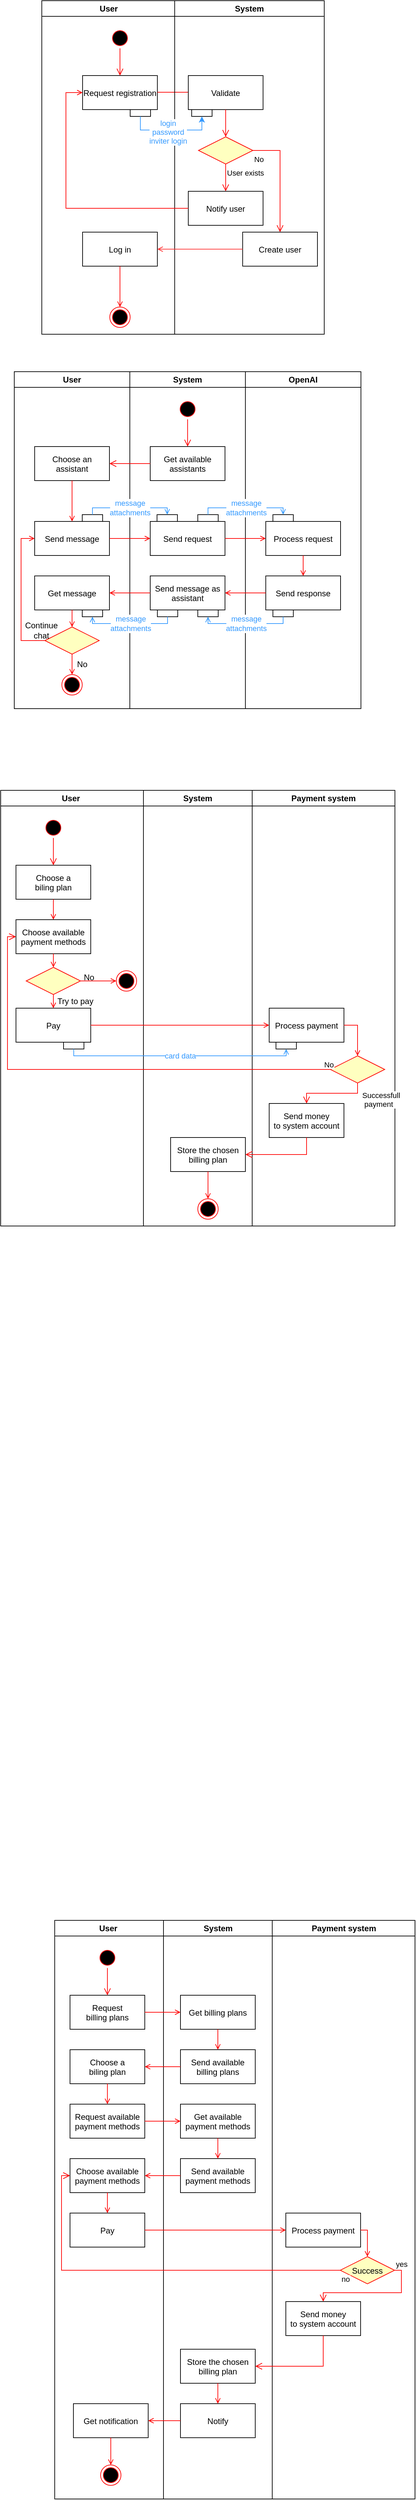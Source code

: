 <mxfile version="22.1.2" type="device">
  <diagram name="Page-1" id="e7e014a7-5840-1c2e-5031-d8a46d1fe8dd">
    <mxGraphModel dx="1418" dy="12" grid="1" gridSize="10" guides="1" tooltips="1" connect="1" arrows="1" fold="1" page="1" pageScale="1" pageWidth="1169" pageHeight="826" background="none" math="0" shadow="0">
      <root>
        <mxCell id="0" />
        <mxCell id="1" parent="0" />
        <mxCell id="gfUBth482DZoh4JY9FzU-120" value="User" style="swimlane;whiteSpace=wrap" parent="1" vertex="1">
          <mxGeometry x="220.5" y="860" width="195.5" height="490" as="geometry">
            <mxRectangle x="164.5" y="128" width="90" height="30" as="alternateBounds" />
          </mxGeometry>
        </mxCell>
        <mxCell id="gfUBth482DZoh4JY9FzU-121" value="" style="ellipse;shape=startState;fillColor=#000000;strokeColor=#ff0000;" parent="gfUBth482DZoh4JY9FzU-120" vertex="1">
          <mxGeometry x="100" y="40" width="30" height="30" as="geometry" />
        </mxCell>
        <mxCell id="gfUBth482DZoh4JY9FzU-122" value="" style="edgeStyle=elbowEdgeStyle;elbow=horizontal;verticalAlign=bottom;endArrow=open;endSize=8;strokeColor=#FF0000;endFill=1;rounded=0;exitX=0.5;exitY=1;exitDx=0;exitDy=0;" parent="gfUBth482DZoh4JY9FzU-120" source="gfUBth482DZoh4JY9FzU-121" target="gfUBth482DZoh4JY9FzU-123" edge="1">
          <mxGeometry x="100" y="40" as="geometry">
            <mxPoint x="115" y="110" as="targetPoint" />
          </mxGeometry>
        </mxCell>
        <mxCell id="gfUBth482DZoh4JY9FzU-123" value="Request registration" style="" parent="gfUBth482DZoh4JY9FzU-120" vertex="1">
          <mxGeometry x="60" y="110" width="110" height="50" as="geometry" />
        </mxCell>
        <mxCell id="gfUBth482DZoh4JY9FzU-124" value="Log in" style="" parent="gfUBth482DZoh4JY9FzU-120" vertex="1">
          <mxGeometry x="60" y="340" width="110" height="50" as="geometry" />
        </mxCell>
        <mxCell id="gfUBth482DZoh4JY9FzU-125" value="" style="endArrow=open;strokeColor=#FF0000;endFill=1;rounded=0;entryX=0;entryY=0.5;entryDx=0;entryDy=0;" parent="gfUBth482DZoh4JY9FzU-120" target="gfUBth482DZoh4JY9FzU-129" edge="1">
          <mxGeometry relative="1" as="geometry">
            <mxPoint x="170" y="134.5" as="sourcePoint" />
            <mxPoint x="300" y="134.5" as="targetPoint" />
            <Array as="points">
              <mxPoint x="235.5" y="134.5" />
            </Array>
          </mxGeometry>
        </mxCell>
        <mxCell id="gfUBth482DZoh4JY9FzU-126" value="" style="ellipse;shape=endState;fillColor=#000000;strokeColor=#ff0000" parent="gfUBth482DZoh4JY9FzU-120" vertex="1">
          <mxGeometry x="100" y="450" width="30" height="30" as="geometry" />
        </mxCell>
        <mxCell id="gfUBth482DZoh4JY9FzU-127" value="" style="endArrow=open;strokeColor=#FF0000;endFill=1;rounded=0;exitX=0.5;exitY=1;exitDx=0;exitDy=0;" parent="gfUBth482DZoh4JY9FzU-120" source="gfUBth482DZoh4JY9FzU-124" target="gfUBth482DZoh4JY9FzU-126" edge="1">
          <mxGeometry relative="1" as="geometry">
            <mxPoint x="115.5" y="420" as="sourcePoint" />
          </mxGeometry>
        </mxCell>
        <mxCell id="gfUBth482DZoh4JY9FzU-138" value="" style="rounded=0;whiteSpace=wrap;html=1;" parent="gfUBth482DZoh4JY9FzU-120" vertex="1">
          <mxGeometry x="130" y="160" width="30" height="10" as="geometry" />
        </mxCell>
        <mxCell id="gfUBth482DZoh4JY9FzU-128" value="System" style="swimlane;whiteSpace=wrap" parent="1" vertex="1">
          <mxGeometry x="416" y="860" width="220" height="490" as="geometry" />
        </mxCell>
        <mxCell id="gfUBth482DZoh4JY9FzU-129" value="Validate" style="" parent="gfUBth482DZoh4JY9FzU-128" vertex="1">
          <mxGeometry x="20" y="110" width="110" height="50" as="geometry" />
        </mxCell>
        <mxCell id="gfUBth482DZoh4JY9FzU-130" value="" style="rhombus;fillColor=#ffffc0;strokeColor=#ff0000;" parent="gfUBth482DZoh4JY9FzU-128" vertex="1">
          <mxGeometry x="35" y="200" width="80" height="40" as="geometry" />
        </mxCell>
        <mxCell id="gfUBth482DZoh4JY9FzU-131" value="No" style="edgeStyle=orthogonalEdgeStyle;elbow=horizontal;align=left;verticalAlign=top;endArrow=open;endSize=8;strokeColor=#FF0000;endFill=1;rounded=0;exitX=1;exitY=0.5;exitDx=0;exitDy=0;entryX=0.5;entryY=0;entryDx=0;entryDy=0;" parent="gfUBth482DZoh4JY9FzU-128" source="gfUBth482DZoh4JY9FzU-130" target="gfUBth482DZoh4JY9FzU-133" edge="1">
          <mxGeometry x="-1" relative="1" as="geometry">
            <mxPoint x="190" y="305" as="targetPoint" />
            <Array as="points">
              <mxPoint x="155" y="220" />
            </Array>
          </mxGeometry>
        </mxCell>
        <mxCell id="gfUBth482DZoh4JY9FzU-132" value="" style="edgeStyle=elbowEdgeStyle;elbow=horizontal;verticalAlign=bottom;endArrow=open;endSize=8;strokeColor=#FF0000;endFill=1;rounded=0;exitX=0.5;exitY=1;exitDx=0;exitDy=0;entryX=0.5;entryY=0;entryDx=0;entryDy=0;" parent="gfUBth482DZoh4JY9FzU-128" source="gfUBth482DZoh4JY9FzU-129" target="gfUBth482DZoh4JY9FzU-130" edge="1">
          <mxGeometry x="130" y="90" as="geometry">
            <mxPoint x="195.5" y="220" as="targetPoint" />
            <mxPoint x="147.5" y="135" as="sourcePoint" />
            <Array as="points" />
          </mxGeometry>
        </mxCell>
        <mxCell id="gfUBth482DZoh4JY9FzU-133" value="Create user" style="" parent="gfUBth482DZoh4JY9FzU-128" vertex="1">
          <mxGeometry x="100" y="340" width="110" height="50" as="geometry" />
        </mxCell>
        <mxCell id="gfUBth482DZoh4JY9FzU-134" value="User exists" style="edgeStyle=elbowEdgeStyle;elbow=horizontal;align=left;verticalAlign=top;endArrow=open;endSize=8;strokeColor=#FF0000;endFill=1;rounded=0;entryX=0.5;entryY=0;entryDx=0;entryDy=0;exitX=0.5;exitY=1;exitDx=0;exitDy=0;" parent="gfUBth482DZoh4JY9FzU-128" source="gfUBth482DZoh4JY9FzU-130" target="gfUBth482DZoh4JY9FzU-135" edge="1">
          <mxGeometry x="-1" relative="1" as="geometry">
            <mxPoint x="65.5" y="180" as="targetPoint" />
            <mxPoint x="85" y="280" as="sourcePoint" />
            <Array as="points">
              <mxPoint x="75" y="250" />
            </Array>
          </mxGeometry>
        </mxCell>
        <mxCell id="gfUBth482DZoh4JY9FzU-135" value="Notify user" style="" parent="gfUBth482DZoh4JY9FzU-128" vertex="1">
          <mxGeometry x="20" y="280" width="110" height="50" as="geometry" />
        </mxCell>
        <mxCell id="gfUBth482DZoh4JY9FzU-139" value="" style="rounded=0;whiteSpace=wrap;html=1;" parent="gfUBth482DZoh4JY9FzU-128" vertex="1">
          <mxGeometry x="25" y="160" width="30" height="10" as="geometry" />
        </mxCell>
        <mxCell id="gfUBth482DZoh4JY9FzU-137" style="edgeStyle=orthogonalEdgeStyle;rounded=0;orthogonalLoop=1;jettySize=auto;html=1;exitX=0;exitY=0.5;exitDx=0;exitDy=0;entryX=1;entryY=0.5;entryDx=0;entryDy=0;strokeColor=#FF3333;endArrow=open;endFill=0;" parent="1" source="gfUBth482DZoh4JY9FzU-133" target="gfUBth482DZoh4JY9FzU-124" edge="1">
          <mxGeometry relative="1" as="geometry" />
        </mxCell>
        <mxCell id="gfUBth482DZoh4JY9FzU-136" value="" style="edgeStyle=elbowEdgeStyle;elbow=horizontal;strokeColor=#FF0000;endArrow=open;endFill=1;rounded=0;exitX=0;exitY=0.5;exitDx=0;exitDy=0;entryX=0;entryY=0.5;entryDx=0;entryDy=0;" parent="1" source="gfUBth482DZoh4JY9FzU-135" target="gfUBth482DZoh4JY9FzU-123" edge="1">
          <mxGeometry width="100" height="100" relative="1" as="geometry">
            <mxPoint x="546.5" y="1180" as="sourcePoint" />
            <mxPoint x="416" y="1010" as="targetPoint" />
            <Array as="points">
              <mxPoint x="256" y="1070" />
            </Array>
          </mxGeometry>
        </mxCell>
        <mxCell id="gfUBth482DZoh4JY9FzU-141" value="" style="endArrow=classic;html=1;rounded=0;entryX=0.5;entryY=1;entryDx=0;entryDy=0;edgeStyle=orthogonalEdgeStyle;exitX=0.5;exitY=1;exitDx=0;exitDy=0;strokeColor=#3399FF;" parent="1" source="gfUBth482DZoh4JY9FzU-138" target="gfUBth482DZoh4JY9FzU-139" edge="1">
          <mxGeometry relative="1" as="geometry">
            <mxPoint x="390.5" y="1070" as="sourcePoint" />
            <mxPoint x="490.5" y="1070" as="targetPoint" />
            <Array as="points">
              <mxPoint x="366" y="1050" />
              <mxPoint x="456" y="1050" />
            </Array>
          </mxGeometry>
        </mxCell>
        <mxCell id="gfUBth482DZoh4JY9FzU-142" value="login&lt;br&gt;password&lt;br&gt;inviter login" style="edgeLabel;resizable=0;html=1;align=center;verticalAlign=middle;fontColor=#3399FF;" parent="gfUBth482DZoh4JY9FzU-141" connectable="0" vertex="1">
          <mxGeometry relative="1" as="geometry">
            <mxPoint x="-5" y="3" as="offset" />
          </mxGeometry>
        </mxCell>
        <mxCell id="gfUBth482DZoh4JY9FzU-149" value="User" style="swimlane;whiteSpace=wrap" parent="1" vertex="1">
          <mxGeometry x="180" y="1405" width="170" height="495" as="geometry">
            <mxRectangle x="164.5" y="128" width="90" height="30" as="alternateBounds" />
          </mxGeometry>
        </mxCell>
        <mxCell id="gfUBth482DZoh4JY9FzU-150" value="Choose an&#xa;assistant" style="" parent="gfUBth482DZoh4JY9FzU-149" vertex="1">
          <mxGeometry x="30" y="110" width="110" height="50" as="geometry" />
        </mxCell>
        <mxCell id="gfUBth482DZoh4JY9FzU-151" value="Send message" style="" parent="gfUBth482DZoh4JY9FzU-149" vertex="1">
          <mxGeometry x="30" y="220" width="110" height="50" as="geometry" />
        </mxCell>
        <mxCell id="gfUBth482DZoh4JY9FzU-152" value="" style="endArrow=open;strokeColor=#FF0000;endFill=1;rounded=0" parent="gfUBth482DZoh4JY9FzU-149" source="gfUBth482DZoh4JY9FzU-150" target="gfUBth482DZoh4JY9FzU-151" edge="1">
          <mxGeometry relative="1" as="geometry" />
        </mxCell>
        <mxCell id="gfUBth482DZoh4JY9FzU-153" value="Get message" style="" parent="gfUBth482DZoh4JY9FzU-149" vertex="1">
          <mxGeometry x="30" y="300" width="110" height="50" as="geometry" />
        </mxCell>
        <mxCell id="gfUBth482DZoh4JY9FzU-154" value="" style="endArrow=open;strokeColor=#FF0000;endFill=1;rounded=0;exitX=0;exitY=0.5;exitDx=0;exitDy=0;entryX=0;entryY=0.5;entryDx=0;entryDy=0;edgeStyle=orthogonalEdgeStyle;" parent="gfUBth482DZoh4JY9FzU-149" source="4h8BEqm_R4JHtVqycVa3-3" target="gfUBth482DZoh4JY9FzU-151" edge="1">
          <mxGeometry relative="1" as="geometry">
            <mxPoint x="215" y="380" as="sourcePoint" />
            <mxPoint x="5" y="380" as="targetPoint" />
            <Array as="points">
              <mxPoint x="10" y="395" />
              <mxPoint x="10" y="245" />
            </Array>
          </mxGeometry>
        </mxCell>
        <mxCell id="gfUBth482DZoh4JY9FzU-155" value="" style="ellipse;shape=endState;fillColor=#000000;strokeColor=#ff0000" parent="gfUBth482DZoh4JY9FzU-149" vertex="1">
          <mxGeometry x="70" y="445" width="30" height="30" as="geometry" />
        </mxCell>
        <mxCell id="gfUBth482DZoh4JY9FzU-156" value="" style="endArrow=open;strokeColor=#FF0000;endFill=1;rounded=0;exitX=0.5;exitY=1;exitDx=0;exitDy=0;entryX=0.5;entryY=0;entryDx=0;entryDy=0;" parent="gfUBth482DZoh4JY9FzU-149" source="gfUBth482DZoh4JY9FzU-153" target="4h8BEqm_R4JHtVqycVa3-3" edge="1">
          <mxGeometry relative="1" as="geometry">
            <mxPoint x="610" y="345" as="sourcePoint" />
            <mxPoint x="85" y="410" as="targetPoint" />
          </mxGeometry>
        </mxCell>
        <mxCell id="gfUBth482DZoh4JY9FzU-172" value="" style="rounded=0;whiteSpace=wrap;html=1;" parent="gfUBth482DZoh4JY9FzU-149" vertex="1">
          <mxGeometry x="100" y="210" width="30" height="10" as="geometry" />
        </mxCell>
        <mxCell id="gfUBth482DZoh4JY9FzU-179" value="" style="rounded=0;whiteSpace=wrap;html=1;" parent="gfUBth482DZoh4JY9FzU-149" vertex="1">
          <mxGeometry x="100" y="350" width="30" height="10" as="geometry" />
        </mxCell>
        <mxCell id="4h8BEqm_R4JHtVqycVa3-3" value="" style="rhombus;fillColor=#ffffc0;strokeColor=#ff0000;" vertex="1" parent="gfUBth482DZoh4JY9FzU-149">
          <mxGeometry x="45" y="375" width="80" height="40" as="geometry" />
        </mxCell>
        <mxCell id="4h8BEqm_R4JHtVqycVa3-4" value="Continue chat" style="text;html=1;strokeColor=none;fillColor=none;align=center;verticalAlign=middle;whiteSpace=wrap;rounded=0;" vertex="1" parent="gfUBth482DZoh4JY9FzU-149">
          <mxGeometry x="10" y="365" width="60" height="30" as="geometry" />
        </mxCell>
        <mxCell id="4h8BEqm_R4JHtVqycVa3-5" value="No" style="text;html=1;strokeColor=none;fillColor=none;align=center;verticalAlign=middle;whiteSpace=wrap;rounded=0;" vertex="1" parent="gfUBth482DZoh4JY9FzU-149">
          <mxGeometry x="70" y="415" width="60" height="30" as="geometry" />
        </mxCell>
        <mxCell id="4h8BEqm_R4JHtVqycVa3-6" value="" style="endArrow=open;strokeColor=#FF0000;endFill=1;rounded=0;exitX=0.5;exitY=1;exitDx=0;exitDy=0;entryX=0.5;entryY=0;entryDx=0;entryDy=0;" edge="1" parent="gfUBth482DZoh4JY9FzU-149" source="4h8BEqm_R4JHtVqycVa3-3" target="gfUBth482DZoh4JY9FzU-155">
          <mxGeometry relative="1" as="geometry">
            <mxPoint x="95" y="360" as="sourcePoint" />
            <mxPoint x="95" y="385" as="targetPoint" />
          </mxGeometry>
        </mxCell>
        <mxCell id="gfUBth482DZoh4JY9FzU-157" value="System" style="swimlane;whiteSpace=wrap" parent="1" vertex="1">
          <mxGeometry x="350" y="1405" width="170" height="495" as="geometry" />
        </mxCell>
        <mxCell id="gfUBth482DZoh4JY9FzU-158" value="" style="ellipse;shape=startState;fillColor=#000000;strokeColor=#ff0000;" parent="gfUBth482DZoh4JY9FzU-157" vertex="1">
          <mxGeometry x="70" y="40" width="30" height="30" as="geometry" />
        </mxCell>
        <mxCell id="gfUBth482DZoh4JY9FzU-159" value="" style="edgeStyle=elbowEdgeStyle;elbow=horizontal;verticalAlign=bottom;endArrow=open;endSize=8;strokeColor=#FF0000;endFill=1;rounded=0" parent="gfUBth482DZoh4JY9FzU-157" source="gfUBth482DZoh4JY9FzU-158" target="gfUBth482DZoh4JY9FzU-160" edge="1">
          <mxGeometry x="40" y="20" as="geometry">
            <mxPoint x="65" y="90" as="targetPoint" />
          </mxGeometry>
        </mxCell>
        <mxCell id="gfUBth482DZoh4JY9FzU-160" value="Get available&#xa;assistants" style="" parent="gfUBth482DZoh4JY9FzU-157" vertex="1">
          <mxGeometry x="30" y="110" width="110" height="50" as="geometry" />
        </mxCell>
        <mxCell id="gfUBth482DZoh4JY9FzU-161" value="Send request" style="" parent="gfUBth482DZoh4JY9FzU-157" vertex="1">
          <mxGeometry x="30" y="220" width="110" height="50" as="geometry" />
        </mxCell>
        <mxCell id="gfUBth482DZoh4JY9FzU-162" value="Send message as&#xa;assistant" style="" parent="gfUBth482DZoh4JY9FzU-157" vertex="1">
          <mxGeometry x="30" y="300" width="110" height="50" as="geometry" />
        </mxCell>
        <mxCell id="gfUBth482DZoh4JY9FzU-173" value="" style="rounded=0;whiteSpace=wrap;html=1;" parent="gfUBth482DZoh4JY9FzU-157" vertex="1">
          <mxGeometry x="40" y="210" width="30" height="10" as="geometry" />
        </mxCell>
        <mxCell id="gfUBth482DZoh4JY9FzU-174" value="" style="rounded=0;whiteSpace=wrap;html=1;" parent="gfUBth482DZoh4JY9FzU-157" vertex="1">
          <mxGeometry x="100" y="210" width="30" height="10" as="geometry" />
        </mxCell>
        <mxCell id="gfUBth482DZoh4JY9FzU-177" value="" style="rounded=0;whiteSpace=wrap;html=1;" parent="gfUBth482DZoh4JY9FzU-157" vertex="1">
          <mxGeometry x="100" y="350" width="30" height="10" as="geometry" />
        </mxCell>
        <mxCell id="gfUBth482DZoh4JY9FzU-178" value="" style="rounded=0;whiteSpace=wrap;html=1;" parent="gfUBth482DZoh4JY9FzU-157" vertex="1">
          <mxGeometry x="40.5" y="350" width="30" height="10" as="geometry" />
        </mxCell>
        <mxCell id="gfUBth482DZoh4JY9FzU-163" value="OpenAI" style="swimlane;whiteSpace=wrap" parent="1" vertex="1">
          <mxGeometry x="520" y="1405" width="170" height="495" as="geometry" />
        </mxCell>
        <mxCell id="gfUBth482DZoh4JY9FzU-164" value="Process request" style="" parent="gfUBth482DZoh4JY9FzU-163" vertex="1">
          <mxGeometry x="30" y="220" width="110" height="50" as="geometry" />
        </mxCell>
        <mxCell id="gfUBth482DZoh4JY9FzU-165" value="Send response" style="" parent="gfUBth482DZoh4JY9FzU-163" vertex="1">
          <mxGeometry x="30" y="300" width="110" height="50" as="geometry" />
        </mxCell>
        <mxCell id="gfUBth482DZoh4JY9FzU-166" value="" style="endArrow=open;strokeColor=#FF0000;endFill=1;rounded=0;exitX=0.5;exitY=1;exitDx=0;exitDy=0;" parent="gfUBth482DZoh4JY9FzU-163" source="gfUBth482DZoh4JY9FzU-164" edge="1">
          <mxGeometry relative="1" as="geometry">
            <mxPoint x="84.5" y="280" as="sourcePoint" />
            <mxPoint x="85" y="300" as="targetPoint" />
          </mxGeometry>
        </mxCell>
        <mxCell id="gfUBth482DZoh4JY9FzU-175" value="" style="rounded=0;whiteSpace=wrap;html=1;" parent="gfUBth482DZoh4JY9FzU-163" vertex="1">
          <mxGeometry x="40.5" y="210" width="30" height="10" as="geometry" />
        </mxCell>
        <mxCell id="gfUBth482DZoh4JY9FzU-176" value="" style="rounded=0;whiteSpace=wrap;html=1;" parent="gfUBth482DZoh4JY9FzU-163" vertex="1">
          <mxGeometry x="40.5" y="350" width="30" height="10" as="geometry" />
        </mxCell>
        <mxCell id="gfUBth482DZoh4JY9FzU-167" value="" style="endArrow=none;strokeColor=#FF0000;endFill=0;rounded=0;startArrow=open;startFill=0;entryX=0;entryY=0.5;entryDx=0;entryDy=0;exitX=1;exitY=0.5;exitDx=0;exitDy=0;" parent="1" source="gfUBth482DZoh4JY9FzU-153" target="gfUBth482DZoh4JY9FzU-162" edge="1">
          <mxGeometry relative="1" as="geometry" />
        </mxCell>
        <mxCell id="gfUBth482DZoh4JY9FzU-168" value="" style="edgeStyle=elbowEdgeStyle;elbow=horizontal;verticalAlign=bottom;endArrow=open;endSize=8;strokeColor=#FF0000;endFill=1;rounded=0;exitX=0;exitY=0.5;exitDx=0;exitDy=0;entryX=1;entryY=0.5;entryDx=0;entryDy=0;" parent="1" source="gfUBth482DZoh4JY9FzU-160" target="gfUBth482DZoh4JY9FzU-150" edge="1">
          <mxGeometry x="240" y="2200" as="geometry">
            <mxPoint x="340" y="1545" as="targetPoint" />
            <mxPoint x="265" y="1475" as="sourcePoint" />
          </mxGeometry>
        </mxCell>
        <mxCell id="gfUBth482DZoh4JY9FzU-169" value="" style="endArrow=open;strokeColor=#FF0000;endFill=1;rounded=0;exitX=1;exitY=0.5;exitDx=0;exitDy=0;entryX=0;entryY=0.5;entryDx=0;entryDy=0;" parent="1" source="gfUBth482DZoh4JY9FzU-151" target="gfUBth482DZoh4JY9FzU-161" edge="1">
          <mxGeometry relative="1" as="geometry" />
        </mxCell>
        <mxCell id="gfUBth482DZoh4JY9FzU-170" value="" style="endArrow=open;strokeColor=#FF0000;endFill=1;rounded=0;entryX=0;entryY=0.5;entryDx=0;entryDy=0;exitX=1;exitY=0.5;exitDx=0;exitDy=0;" parent="1" source="gfUBth482DZoh4JY9FzU-161" target="gfUBth482DZoh4JY9FzU-164" edge="1">
          <mxGeometry relative="1" as="geometry">
            <mxPoint x="580" y="1650" as="targetPoint" />
          </mxGeometry>
        </mxCell>
        <mxCell id="gfUBth482DZoh4JY9FzU-171" value="" style="endArrow=open;strokeColor=#FF0000;endFill=1;rounded=0;exitX=0;exitY=0.5;exitDx=0;exitDy=0;entryX=1;entryY=0.5;entryDx=0;entryDy=0;" parent="1" source="gfUBth482DZoh4JY9FzU-165" target="gfUBth482DZoh4JY9FzU-162" edge="1">
          <mxGeometry relative="1" as="geometry" />
        </mxCell>
        <mxCell id="gfUBth482DZoh4JY9FzU-182" value="" style="endArrow=open;html=1;rounded=0;endFill=0;strokeColor=#3399FF;edgeStyle=orthogonalEdgeStyle;exitX=0.5;exitY=0;exitDx=0;exitDy=0;entryX=0.5;entryY=0;entryDx=0;entryDy=0;" parent="1" source="gfUBth482DZoh4JY9FzU-172" target="gfUBth482DZoh4JY9FzU-173" edge="1">
          <mxGeometry relative="1" as="geometry">
            <mxPoint x="300.5" y="1585" as="sourcePoint" />
            <mxPoint x="400.5" y="1585" as="targetPoint" />
          </mxGeometry>
        </mxCell>
        <mxCell id="gfUBth482DZoh4JY9FzU-183" value="message&lt;br&gt;attachments" style="edgeLabel;resizable=0;html=1;align=center;verticalAlign=middle;fontColor=#3399FF;" parent="gfUBth482DZoh4JY9FzU-182" connectable="0" vertex="1">
          <mxGeometry relative="1" as="geometry" />
        </mxCell>
        <mxCell id="gfUBth482DZoh4JY9FzU-184" value="" style="endArrow=open;html=1;rounded=0;endFill=0;strokeColor=#3399FF;edgeStyle=orthogonalEdgeStyle;exitX=0.5;exitY=0;exitDx=0;exitDy=0;entryX=0.5;entryY=0;entryDx=0;entryDy=0;" parent="1" source="gfUBth482DZoh4JY9FzU-174" target="gfUBth482DZoh4JY9FzU-175" edge="1">
          <mxGeometry relative="1" as="geometry">
            <mxPoint x="465" y="1595" as="sourcePoint" />
            <mxPoint x="575" y="1595" as="targetPoint" />
          </mxGeometry>
        </mxCell>
        <mxCell id="gfUBth482DZoh4JY9FzU-185" value="message&lt;br&gt;attachments" style="edgeLabel;resizable=0;html=1;align=center;verticalAlign=middle;fontColor=#3399FF;" parent="gfUBth482DZoh4JY9FzU-184" connectable="0" vertex="1">
          <mxGeometry relative="1" as="geometry" />
        </mxCell>
        <mxCell id="gfUBth482DZoh4JY9FzU-186" value="" style="endArrow=none;html=1;rounded=0;endFill=0;strokeColor=#3399FF;edgeStyle=orthogonalEdgeStyle;startArrow=open;startFill=0;entryX=0.5;entryY=1;entryDx=0;entryDy=0;exitX=0.5;exitY=1;exitDx=0;exitDy=0;" parent="1" source="gfUBth482DZoh4JY9FzU-177" target="gfUBth482DZoh4JY9FzU-176" edge="1">
          <mxGeometry relative="1" as="geometry">
            <mxPoint x="470.5" y="1795" as="sourcePoint" />
            <mxPoint x="570.5" y="1795" as="targetPoint" />
          </mxGeometry>
        </mxCell>
        <mxCell id="gfUBth482DZoh4JY9FzU-187" value="message&lt;br&gt;attachments" style="edgeLabel;resizable=0;html=1;align=center;verticalAlign=middle;fontColor=#3399FF;" parent="gfUBth482DZoh4JY9FzU-186" connectable="0" vertex="1">
          <mxGeometry relative="1" as="geometry" />
        </mxCell>
        <mxCell id="gfUBth482DZoh4JY9FzU-180" value="" style="endArrow=none;html=1;rounded=0;endFill=0;strokeColor=#3399FF;edgeStyle=orthogonalEdgeStyle;startArrow=open;startFill=0;entryX=0.5;entryY=1;entryDx=0;entryDy=0;exitX=0.5;exitY=1;exitDx=0;exitDy=0;" parent="1" source="gfUBth482DZoh4JY9FzU-179" target="gfUBth482DZoh4JY9FzU-178" edge="1">
          <mxGeometry relative="1" as="geometry">
            <mxPoint x="290" y="1795" as="sourcePoint" />
            <mxPoint x="390" y="1795" as="targetPoint" />
          </mxGeometry>
        </mxCell>
        <mxCell id="gfUBth482DZoh4JY9FzU-181" value="message&lt;br&gt;attachments" style="edgeLabel;resizable=0;html=1;align=center;verticalAlign=middle;fontColor=#3399FF;" parent="gfUBth482DZoh4JY9FzU-180" connectable="0" vertex="1">
          <mxGeometry relative="1" as="geometry" />
        </mxCell>
        <mxCell id="gfUBth482DZoh4JY9FzU-259" value="User " style="swimlane;whiteSpace=wrap" parent="1" vertex="1">
          <mxGeometry x="239.5" y="3680" width="160" height="850" as="geometry">
            <mxRectangle x="164.5" y="128" width="90" height="30" as="alternateBounds" />
          </mxGeometry>
        </mxCell>
        <mxCell id="gfUBth482DZoh4JY9FzU-260" value="Request&#xa;billing plans" style="" parent="gfUBth482DZoh4JY9FzU-259" vertex="1">
          <mxGeometry x="22.5" y="110" width="110" height="50" as="geometry" />
        </mxCell>
        <mxCell id="gfUBth482DZoh4JY9FzU-261" value="Choose a&#xa;biling plan" style="" parent="gfUBth482DZoh4JY9FzU-259" vertex="1">
          <mxGeometry x="22.5" y="190" width="110" height="50" as="geometry" />
        </mxCell>
        <mxCell id="gfUBth482DZoh4JY9FzU-262" value="Request available&#xa;payment methods" style="" parent="gfUBth482DZoh4JY9FzU-259" vertex="1">
          <mxGeometry x="22.5" y="270" width="110" height="50" as="geometry" />
        </mxCell>
        <mxCell id="gfUBth482DZoh4JY9FzU-263" value="" style="endArrow=open;strokeColor=#FF0000;endFill=1;rounded=0" parent="gfUBth482DZoh4JY9FzU-259" source="gfUBth482DZoh4JY9FzU-261" target="gfUBth482DZoh4JY9FzU-262" edge="1">
          <mxGeometry relative="1" as="geometry" />
        </mxCell>
        <mxCell id="gfUBth482DZoh4JY9FzU-264" value="" style="edgeStyle=elbowEdgeStyle;elbow=horizontal;verticalAlign=bottom;endArrow=open;endSize=8;strokeColor=#FF0000;endFill=1;rounded=0;entryX=0.5;entryY=0;entryDx=0;entryDy=0;exitX=0.5;exitY=1;exitDx=0;exitDy=0;" parent="gfUBth482DZoh4JY9FzU-259" source="gfUBth482DZoh4JY9FzU-265" target="gfUBth482DZoh4JY9FzU-260" edge="1">
          <mxGeometry x="320" y="20" as="geometry">
            <mxPoint x="77.5" y="110" as="targetPoint" />
          </mxGeometry>
        </mxCell>
        <mxCell id="gfUBth482DZoh4JY9FzU-265" value="" style="ellipse;shape=startState;fillColor=#000000;strokeColor=#ff0000;" parent="gfUBth482DZoh4JY9FzU-259" vertex="1">
          <mxGeometry x="62.5" y="40" width="30" height="30" as="geometry" />
        </mxCell>
        <mxCell id="gfUBth482DZoh4JY9FzU-266" value="Choose available&#xa;payment methods" style="" parent="gfUBth482DZoh4JY9FzU-259" vertex="1">
          <mxGeometry x="22.5" y="350" width="110" height="50" as="geometry" />
        </mxCell>
        <mxCell id="gfUBth482DZoh4JY9FzU-267" value="Pay" style="" parent="gfUBth482DZoh4JY9FzU-259" vertex="1">
          <mxGeometry x="22.5" y="430" width="110" height="50" as="geometry" />
        </mxCell>
        <mxCell id="gfUBth482DZoh4JY9FzU-268" value="" style="endArrow=open;strokeColor=#FF0000;endFill=1;rounded=0;exitX=0.5;exitY=1;exitDx=0;exitDy=0;entryX=0.5;entryY=0;entryDx=0;entryDy=0;" parent="gfUBth482DZoh4JY9FzU-259" source="gfUBth482DZoh4JY9FzU-266" target="gfUBth482DZoh4JY9FzU-267" edge="1">
          <mxGeometry relative="1" as="geometry">
            <mxPoint x="87.5" y="250" as="sourcePoint" />
            <mxPoint x="87.5" y="280" as="targetPoint" />
          </mxGeometry>
        </mxCell>
        <mxCell id="gfUBth482DZoh4JY9FzU-269" value="Get notification" style="" parent="gfUBth482DZoh4JY9FzU-259" vertex="1">
          <mxGeometry x="27.5" y="710" width="110" height="50" as="geometry" />
        </mxCell>
        <mxCell id="gfUBth482DZoh4JY9FzU-270" value="" style="ellipse;shape=endState;fillColor=#000000;strokeColor=#ff0000" parent="gfUBth482DZoh4JY9FzU-259" vertex="1">
          <mxGeometry x="67.5" y="800" width="30" height="30" as="geometry" />
        </mxCell>
        <mxCell id="gfUBth482DZoh4JY9FzU-271" value="" style="endArrow=open;strokeColor=#FF0000;endFill=1;rounded=0;entryX=0.5;entryY=0;entryDx=0;entryDy=0;exitX=0.5;exitY=1;exitDx=0;exitDy=0;" parent="gfUBth482DZoh4JY9FzU-259" source="gfUBth482DZoh4JY9FzU-269" target="gfUBth482DZoh4JY9FzU-270" edge="1">
          <mxGeometry relative="1" as="geometry">
            <mxPoint x="77.5" y="780" as="sourcePoint" />
            <mxPoint x="82.5" y="820" as="targetPoint" />
          </mxGeometry>
        </mxCell>
        <mxCell id="gfUBth482DZoh4JY9FzU-272" value="System" style="swimlane;whiteSpace=wrap" parent="1" vertex="1">
          <mxGeometry x="399.5" y="3680" width="160" height="850" as="geometry" />
        </mxCell>
        <mxCell id="gfUBth482DZoh4JY9FzU-273" value="Get billing plans" style="" parent="gfUBth482DZoh4JY9FzU-272" vertex="1">
          <mxGeometry x="25" y="110" width="110" height="50" as="geometry" />
        </mxCell>
        <mxCell id="gfUBth482DZoh4JY9FzU-274" value="Send available&#xa;billing plans" style="" parent="gfUBth482DZoh4JY9FzU-272" vertex="1">
          <mxGeometry x="25" y="190" width="110" height="50" as="geometry" />
        </mxCell>
        <mxCell id="gfUBth482DZoh4JY9FzU-275" value="" style="endArrow=open;strokeColor=#FF0000;endFill=1;rounded=0" parent="gfUBth482DZoh4JY9FzU-272" source="gfUBth482DZoh4JY9FzU-273" target="gfUBth482DZoh4JY9FzU-274" edge="1">
          <mxGeometry relative="1" as="geometry" />
        </mxCell>
        <mxCell id="gfUBth482DZoh4JY9FzU-276" value="Get available&#xa;payment methods" style="" parent="gfUBth482DZoh4JY9FzU-272" vertex="1">
          <mxGeometry x="25" y="270" width="110" height="50" as="geometry" />
        </mxCell>
        <mxCell id="gfUBth482DZoh4JY9FzU-277" value="Send available&#xa;payment methods" style="" parent="gfUBth482DZoh4JY9FzU-272" vertex="1">
          <mxGeometry x="25" y="350" width="110" height="50" as="geometry" />
        </mxCell>
        <mxCell id="gfUBth482DZoh4JY9FzU-278" value="" style="endArrow=open;strokeColor=#FF0000;endFill=1;rounded=0;exitX=0.5;exitY=1;exitDx=0;exitDy=0;entryX=0.5;entryY=0;entryDx=0;entryDy=0;" parent="gfUBth482DZoh4JY9FzU-272" source="gfUBth482DZoh4JY9FzU-276" target="gfUBth482DZoh4JY9FzU-277" edge="1">
          <mxGeometry relative="1" as="geometry">
            <mxPoint x="-75" y="305" as="sourcePoint" />
            <mxPoint x="35" y="305" as="targetPoint" />
          </mxGeometry>
        </mxCell>
        <mxCell id="gfUBth482DZoh4JY9FzU-279" value="Store the chosen&#xa;billing plan" style="" parent="gfUBth482DZoh4JY9FzU-272" vertex="1">
          <mxGeometry x="25" y="630" width="110" height="50" as="geometry" />
        </mxCell>
        <mxCell id="gfUBth482DZoh4JY9FzU-280" value="Notify" style="" parent="gfUBth482DZoh4JY9FzU-272" vertex="1">
          <mxGeometry x="25" y="710" width="110" height="50" as="geometry" />
        </mxCell>
        <mxCell id="gfUBth482DZoh4JY9FzU-281" value="" style="endArrow=open;strokeColor=#FF0000;endFill=1;rounded=0;exitX=0.5;exitY=1;exitDx=0;exitDy=0;entryX=0.5;entryY=0;entryDx=0;entryDy=0;" parent="gfUBth482DZoh4JY9FzU-272" source="gfUBth482DZoh4JY9FzU-279" target="gfUBth482DZoh4JY9FzU-280" edge="1">
          <mxGeometry relative="1" as="geometry">
            <mxPoint x="90" y="330" as="sourcePoint" />
            <mxPoint x="90" y="355" as="targetPoint" />
          </mxGeometry>
        </mxCell>
        <mxCell id="gfUBth482DZoh4JY9FzU-282" value="" style="endArrow=none;strokeColor=#FF0000;endFill=0;rounded=0;exitX=1;exitY=0.5;exitDx=0;exitDy=0;entryX=0;entryY=0.5;entryDx=0;entryDy=0;startArrow=open;startFill=0;" parent="1" source="gfUBth482DZoh4JY9FzU-261" target="gfUBth482DZoh4JY9FzU-274" edge="1">
          <mxGeometry relative="1" as="geometry" />
        </mxCell>
        <mxCell id="gfUBth482DZoh4JY9FzU-283" value="" style="edgeStyle=elbowEdgeStyle;elbow=horizontal;strokeColor=#FF0000;endArrow=open;endFill=1;rounded=0;entryX=0;entryY=0.5;entryDx=0;entryDy=0;exitX=1;exitY=0.5;exitDx=0;exitDy=0;" parent="1" source="gfUBth482DZoh4JY9FzU-260" target="gfUBth482DZoh4JY9FzU-273" edge="1">
          <mxGeometry width="100" height="100" relative="1" as="geometry">
            <mxPoint x="399.5" y="3970" as="sourcePoint" />
            <mxPoint x="499.5" y="3870" as="targetPoint" />
            <Array as="points" />
          </mxGeometry>
        </mxCell>
        <mxCell id="gfUBth482DZoh4JY9FzU-284" value="" style="endArrow=open;strokeColor=#FF0000;endFill=1;rounded=0;exitX=1;exitY=0.5;exitDx=0;exitDy=0;entryX=0;entryY=0.5;entryDx=0;entryDy=0;" parent="1" source="gfUBth482DZoh4JY9FzU-262" target="gfUBth482DZoh4JY9FzU-276" edge="1">
          <mxGeometry relative="1" as="geometry" />
        </mxCell>
        <mxCell id="gfUBth482DZoh4JY9FzU-285" value="Payment system" style="swimlane;whiteSpace=wrap" parent="1" vertex="1">
          <mxGeometry x="559.5" y="3680" width="210" height="850" as="geometry" />
        </mxCell>
        <mxCell id="gfUBth482DZoh4JY9FzU-290" value="Success" style="rhombus;fillColor=#ffffc0;strokeColor=#ff0000;" parent="gfUBth482DZoh4JY9FzU-285" vertex="1">
          <mxGeometry x="100" y="494" width="80" height="40" as="geometry" />
        </mxCell>
        <mxCell id="gfUBth482DZoh4JY9FzU-291" value="yes" style="edgeStyle=orthogonalEdgeStyle;elbow=horizontal;align=left;verticalAlign=bottom;endArrow=open;endSize=8;strokeColor=#FF0000;exitX=1;exitY=0.5;endFill=1;rounded=0;exitDx=0;exitDy=0;entryX=0.5;entryY=0;entryDx=0;entryDy=0;" parent="gfUBth482DZoh4JY9FzU-285" source="gfUBth482DZoh4JY9FzU-290" target="gfUBth482DZoh4JY9FzU-296" edge="1">
          <mxGeometry x="-1" relative="1" as="geometry">
            <mxPoint x="250" y="690" as="targetPoint" />
          </mxGeometry>
        </mxCell>
        <mxCell id="gfUBth482DZoh4JY9FzU-294" value="Process payment" style="" parent="gfUBth482DZoh4JY9FzU-285" vertex="1">
          <mxGeometry x="20" y="430" width="110" height="50" as="geometry" />
        </mxCell>
        <mxCell id="gfUBth482DZoh4JY9FzU-295" value="" style="endArrow=open;strokeColor=#FF0000;endFill=1;rounded=0;exitX=1;exitY=0.5;exitDx=0;exitDy=0;entryX=0.5;entryY=0;entryDx=0;entryDy=0;edgeStyle=orthogonalEdgeStyle;" parent="gfUBth482DZoh4JY9FzU-285" source="gfUBth482DZoh4JY9FzU-294" target="gfUBth482DZoh4JY9FzU-290" edge="1">
          <mxGeometry relative="1" as="geometry">
            <mxPoint x="-360" y="465" as="sourcePoint" />
            <mxPoint x="30" y="465" as="targetPoint" />
          </mxGeometry>
        </mxCell>
        <mxCell id="gfUBth482DZoh4JY9FzU-296" value="Send money&#xa;to system account" style="" parent="gfUBth482DZoh4JY9FzU-285" vertex="1">
          <mxGeometry x="20" y="560" width="110" height="50" as="geometry" />
        </mxCell>
        <mxCell id="gfUBth482DZoh4JY9FzU-297" value="" style="endArrow=open;strokeColor=#FF0000;endFill=1;rounded=0;exitX=1;exitY=0.5;exitDx=0;exitDy=0;entryX=0;entryY=0.5;entryDx=0;entryDy=0;" parent="1" source="gfUBth482DZoh4JY9FzU-267" target="gfUBth482DZoh4JY9FzU-294" edge="1">
          <mxGeometry relative="1" as="geometry">
            <mxPoint x="479.5" y="4134.5" as="sourcePoint" />
            <mxPoint x="589.5" y="4134.5" as="targetPoint" />
          </mxGeometry>
        </mxCell>
        <mxCell id="gfUBth482DZoh4JY9FzU-298" value="no" style="edgeStyle=orthogonalEdgeStyle;elbow=horizontal;align=left;verticalAlign=top;endArrow=open;endSize=8;strokeColor=#FF0000;endFill=1;rounded=0;exitX=0;exitY=0.5;exitDx=0;exitDy=0;entryX=0;entryY=0.5;entryDx=0;entryDy=0;" parent="1" source="gfUBth482DZoh4JY9FzU-290" target="gfUBth482DZoh4JY9FzU-266" edge="1">
          <mxGeometry x="-1" relative="1" as="geometry">
            <mxPoint x="439.5" y="4210" as="targetPoint" />
            <Array as="points">
              <mxPoint x="249.5" y="4194" />
              <mxPoint x="249.5" y="4055" />
            </Array>
          </mxGeometry>
        </mxCell>
        <mxCell id="gfUBth482DZoh4JY9FzU-299" value="" style="edgeStyle=orthogonalEdgeStyle;elbow=horizontal;align=left;verticalAlign=top;endArrow=open;endSize=8;strokeColor=#FF0000;endFill=1;rounded=0;entryX=1;entryY=0.5;entryDx=0;entryDy=0;exitX=0.5;exitY=1;exitDx=0;exitDy=0;" parent="1" source="gfUBth482DZoh4JY9FzU-296" target="gfUBth482DZoh4JY9FzU-279" edge="1">
          <mxGeometry x="-1" relative="1" as="geometry">
            <mxPoint x="939.5" y="4315" as="targetPoint" />
            <mxPoint x="929.5" y="4204" as="sourcePoint" />
          </mxGeometry>
        </mxCell>
        <mxCell id="gfUBth482DZoh4JY9FzU-300" value="" style="endArrow=none;strokeColor=#FF0000;endFill=0;rounded=0;exitX=1;exitY=0.5;exitDx=0;exitDy=0;entryX=0;entryY=0.5;entryDx=0;entryDy=0;startArrow=open;startFill=0;" parent="1" source="gfUBth482DZoh4JY9FzU-269" target="gfUBth482DZoh4JY9FzU-280" edge="1">
          <mxGeometry relative="1" as="geometry">
            <mxPoint x="434.5" y="4414.5" as="sourcePoint" />
            <mxPoint x="544.5" y="4414.5" as="targetPoint" />
          </mxGeometry>
        </mxCell>
        <mxCell id="gfUBth482DZoh4JY9FzU-301" value="" style="endArrow=none;strokeColor=#FF0000;endFill=0;rounded=0;exitX=1;exitY=0.5;exitDx=0;exitDy=0;entryX=0;entryY=0.5;entryDx=0;entryDy=0;startArrow=open;startFill=0;" parent="1" source="gfUBth482DZoh4JY9FzU-266" target="gfUBth482DZoh4JY9FzU-277" edge="1">
          <mxGeometry relative="1" as="geometry">
            <mxPoint x="429.5" y="4050" as="sourcePoint" />
            <mxPoint x="539.5" y="4050" as="targetPoint" />
          </mxGeometry>
        </mxCell>
        <mxCell id="gfUBth482DZoh4JY9FzU-343" value="User " style="swimlane;whiteSpace=wrap" parent="1" vertex="1">
          <mxGeometry x="160" y="2020" width="210" height="640" as="geometry">
            <mxRectangle x="164.5" y="128" width="90" height="30" as="alternateBounds" />
          </mxGeometry>
        </mxCell>
        <mxCell id="gfUBth482DZoh4JY9FzU-344" value="Choose a&#xa;biling plan" style="" parent="gfUBth482DZoh4JY9FzU-343" vertex="1">
          <mxGeometry x="22.5" y="110" width="110" height="50" as="geometry" />
        </mxCell>
        <mxCell id="gfUBth482DZoh4JY9FzU-345" value="" style="endArrow=open;strokeColor=#FF0000;endFill=1;rounded=0" parent="gfUBth482DZoh4JY9FzU-343" source="gfUBth482DZoh4JY9FzU-344" target="gfUBth482DZoh4JY9FzU-348" edge="1">
          <mxGeometry relative="1" as="geometry">
            <mxPoint x="77.5" y="270" as="targetPoint" />
          </mxGeometry>
        </mxCell>
        <mxCell id="gfUBth482DZoh4JY9FzU-346" value="" style="edgeStyle=elbowEdgeStyle;elbow=horizontal;verticalAlign=bottom;endArrow=open;endSize=8;strokeColor=#FF0000;endFill=1;rounded=0;entryX=0.5;entryY=0;entryDx=0;entryDy=0;exitX=0.5;exitY=1;exitDx=0;exitDy=0;" parent="gfUBth482DZoh4JY9FzU-343" source="gfUBth482DZoh4JY9FzU-347" target="gfUBth482DZoh4JY9FzU-344" edge="1">
          <mxGeometry x="320" y="20" as="geometry">
            <mxPoint x="77.5" y="110" as="targetPoint" />
          </mxGeometry>
        </mxCell>
        <mxCell id="gfUBth482DZoh4JY9FzU-347" value="" style="ellipse;shape=startState;fillColor=#000000;strokeColor=#ff0000;" parent="gfUBth482DZoh4JY9FzU-343" vertex="1">
          <mxGeometry x="62.5" y="40" width="30" height="30" as="geometry" />
        </mxCell>
        <mxCell id="gfUBth482DZoh4JY9FzU-348" value="Choose available&#xa;payment methods" style="" parent="gfUBth482DZoh4JY9FzU-343" vertex="1">
          <mxGeometry x="22.5" y="190" width="110" height="50" as="geometry" />
        </mxCell>
        <mxCell id="gfUBth482DZoh4JY9FzU-349" value="Pay" style="" parent="gfUBth482DZoh4JY9FzU-343" vertex="1">
          <mxGeometry x="22.5" y="320" width="110" height="50" as="geometry" />
        </mxCell>
        <mxCell id="gfUBth482DZoh4JY9FzU-350" value="" style="endArrow=open;strokeColor=#FF0000;endFill=1;rounded=0;exitX=0.5;exitY=1;exitDx=0;exitDy=0;entryX=0.5;entryY=0;entryDx=0;entryDy=0;" parent="gfUBth482DZoh4JY9FzU-343" source="4h8BEqm_R4JHtVqycVa3-7" target="gfUBth482DZoh4JY9FzU-349" edge="1">
          <mxGeometry relative="1" as="geometry">
            <mxPoint x="87.5" y="250" as="sourcePoint" />
            <mxPoint x="87.5" y="280" as="targetPoint" />
          </mxGeometry>
        </mxCell>
        <mxCell id="gfUBth482DZoh4JY9FzU-366" value="" style="rounded=0;whiteSpace=wrap;html=1;" parent="gfUBth482DZoh4JY9FzU-343" vertex="1">
          <mxGeometry x="92.5" y="370" width="30" height="10" as="geometry" />
        </mxCell>
        <mxCell id="4h8BEqm_R4JHtVqycVa3-9" value="" style="endArrow=open;strokeColor=#FF0000;endFill=1;rounded=0;exitX=0.5;exitY=1;exitDx=0;exitDy=0;entryX=0.5;entryY=0;entryDx=0;entryDy=0;" edge="1" parent="gfUBth482DZoh4JY9FzU-343" source="gfUBth482DZoh4JY9FzU-348" target="4h8BEqm_R4JHtVqycVa3-7">
          <mxGeometry relative="1" as="geometry">
            <mxPoint x="238" y="2260" as="sourcePoint" />
            <mxPoint x="238" y="2340" as="targetPoint" />
          </mxGeometry>
        </mxCell>
        <mxCell id="4h8BEqm_R4JHtVqycVa3-7" value="" style="rhombus;fillColor=#ffffc0;strokeColor=#ff0000;" vertex="1" parent="gfUBth482DZoh4JY9FzU-343">
          <mxGeometry x="37.5" y="260" width="80" height="40" as="geometry" />
        </mxCell>
        <mxCell id="gfUBth482DZoh4JY9FzU-365" value="" style="ellipse;shape=endState;fillColor=#000000;strokeColor=#ff0000" parent="gfUBth482DZoh4JY9FzU-343" vertex="1">
          <mxGeometry x="170" y="265" width="30" height="30" as="geometry" />
        </mxCell>
        <mxCell id="4h8BEqm_R4JHtVqycVa3-10" value="Try to pay" style="text;html=1;strokeColor=none;fillColor=none;align=center;verticalAlign=middle;whiteSpace=wrap;rounded=0;" vertex="1" parent="gfUBth482DZoh4JY9FzU-343">
          <mxGeometry x="80" y="295" width="60" height="30" as="geometry" />
        </mxCell>
        <mxCell id="4h8BEqm_R4JHtVqycVa3-11" value="No" style="text;html=1;strokeColor=none;fillColor=none;align=center;verticalAlign=middle;whiteSpace=wrap;rounded=0;" vertex="1" parent="gfUBth482DZoh4JY9FzU-343">
          <mxGeometry x="100" y="260" width="60" height="30" as="geometry" />
        </mxCell>
        <mxCell id="4h8BEqm_R4JHtVqycVa3-13" value="" style="endArrow=open;strokeColor=#FF0000;endFill=1;rounded=0;exitX=1;exitY=0.5;exitDx=0;exitDy=0;entryX=0;entryY=0.5;entryDx=0;entryDy=0;" edge="1" parent="gfUBth482DZoh4JY9FzU-343" source="4h8BEqm_R4JHtVqycVa3-7" target="gfUBth482DZoh4JY9FzU-365">
          <mxGeometry relative="1" as="geometry">
            <mxPoint x="88" y="250" as="sourcePoint" />
            <mxPoint x="88" y="270" as="targetPoint" />
          </mxGeometry>
        </mxCell>
        <mxCell id="gfUBth482DZoh4JY9FzU-351" value="System" style="swimlane;whiteSpace=wrap" parent="1" vertex="1">
          <mxGeometry x="370" y="2020" width="160" height="640" as="geometry" />
        </mxCell>
        <mxCell id="gfUBth482DZoh4JY9FzU-352" value="Store the chosen&#xa;billing plan" style="" parent="gfUBth482DZoh4JY9FzU-351" vertex="1">
          <mxGeometry x="40" y="510" width="110" height="50" as="geometry" />
        </mxCell>
        <mxCell id="gfUBth482DZoh4JY9FzU-353" value="" style="ellipse;shape=endState;fillColor=#000000;strokeColor=#ff0000" parent="gfUBth482DZoh4JY9FzU-351" vertex="1">
          <mxGeometry x="80" y="600" width="30" height="30" as="geometry" />
        </mxCell>
        <mxCell id="gfUBth482DZoh4JY9FzU-354" value="" style="endArrow=open;strokeColor=#FF0000;endFill=1;rounded=0;entryX=0.5;entryY=0;entryDx=0;entryDy=0;exitX=0.5;exitY=1;exitDx=0;exitDy=0;" parent="gfUBth482DZoh4JY9FzU-351" source="gfUBth482DZoh4JY9FzU-352" target="gfUBth482DZoh4JY9FzU-353" edge="1">
          <mxGeometry relative="1" as="geometry">
            <mxPoint x="-67.5" y="830" as="sourcePoint" />
            <mxPoint x="-62.5" y="870" as="targetPoint" />
          </mxGeometry>
        </mxCell>
        <mxCell id="gfUBth482DZoh4JY9FzU-355" value="Payment system" style="swimlane;whiteSpace=wrap" parent="1" vertex="1">
          <mxGeometry x="530" y="2020" width="210" height="640" as="geometry" />
        </mxCell>
        <mxCell id="gfUBth482DZoh4JY9FzU-356" value="" style="rhombus;fillColor=#ffffc0;strokeColor=#ff0000;" parent="gfUBth482DZoh4JY9FzU-355" vertex="1">
          <mxGeometry x="115" y="390" width="80" height="40" as="geometry" />
        </mxCell>
        <mxCell id="gfUBth482DZoh4JY9FzU-357" value="Successfull&#xa; payment" style="edgeStyle=elbowEdgeStyle;align=left;verticalAlign=bottom;endArrow=open;endSize=8;strokeColor=#FF0000;exitX=0.5;exitY=1;endFill=1;rounded=0;exitDx=0;exitDy=0;entryX=0.5;entryY=0;entryDx=0;entryDy=0;elbow=vertical;" parent="gfUBth482DZoh4JY9FzU-355" source="gfUBth482DZoh4JY9FzU-356" target="gfUBth482DZoh4JY9FzU-360" edge="1">
          <mxGeometry x="-0.714" y="25" relative="1" as="geometry">
            <mxPoint x="80" y="451" as="targetPoint" />
            <mxPoint x="155" y="431" as="sourcePoint" />
            <mxPoint x="5" as="offset" />
          </mxGeometry>
        </mxCell>
        <mxCell id="gfUBth482DZoh4JY9FzU-358" value="Process payment" style="" parent="gfUBth482DZoh4JY9FzU-355" vertex="1">
          <mxGeometry x="25" y="320" width="110" height="50" as="geometry" />
        </mxCell>
        <mxCell id="gfUBth482DZoh4JY9FzU-359" value="" style="endArrow=open;strokeColor=#FF0000;endFill=1;rounded=0;exitX=1;exitY=0.5;exitDx=0;exitDy=0;entryX=0.5;entryY=0;entryDx=0;entryDy=0;edgeStyle=orthogonalEdgeStyle;" parent="gfUBth482DZoh4JY9FzU-355" source="gfUBth482DZoh4JY9FzU-358" target="gfUBth482DZoh4JY9FzU-356" edge="1">
          <mxGeometry relative="1" as="geometry">
            <mxPoint x="-345" y="515" as="sourcePoint" />
            <mxPoint x="45" y="515" as="targetPoint" />
          </mxGeometry>
        </mxCell>
        <mxCell id="gfUBth482DZoh4JY9FzU-360" value="Send money&#xa;to system account" style="" parent="gfUBth482DZoh4JY9FzU-355" vertex="1">
          <mxGeometry x="25" y="460" width="110" height="50" as="geometry" />
        </mxCell>
        <mxCell id="gfUBth482DZoh4JY9FzU-367" value="" style="rounded=0;whiteSpace=wrap;html=1;" parent="gfUBth482DZoh4JY9FzU-355" vertex="1">
          <mxGeometry x="35" y="370" width="30" height="10" as="geometry" />
        </mxCell>
        <mxCell id="gfUBth482DZoh4JY9FzU-361" value="" style="endArrow=open;strokeColor=#FF0000;endFill=1;rounded=0;exitX=1;exitY=0.5;exitDx=0;exitDy=0;entryX=0;entryY=0.5;entryDx=0;entryDy=0;" parent="1" source="gfUBth482DZoh4JY9FzU-349" target="gfUBth482DZoh4JY9FzU-358" edge="1">
          <mxGeometry relative="1" as="geometry">
            <mxPoint x="400" y="2474.5" as="sourcePoint" />
            <mxPoint x="510" y="2474.5" as="targetPoint" />
          </mxGeometry>
        </mxCell>
        <mxCell id="gfUBth482DZoh4JY9FzU-362" value="No" style="edgeStyle=orthogonalEdgeStyle;elbow=horizontal;align=left;verticalAlign=top;endArrow=open;endSize=8;strokeColor=#FF0000;endFill=1;rounded=0;exitX=0;exitY=0.5;exitDx=0;exitDy=0;entryX=0;entryY=0.5;entryDx=0;entryDy=0;" parent="1" source="gfUBth482DZoh4JY9FzU-356" target="gfUBth482DZoh4JY9FzU-348" edge="1">
          <mxGeometry x="-0.968" y="-20" relative="1" as="geometry">
            <mxPoint x="360" y="2550" as="targetPoint" />
            <Array as="points">
              <mxPoint x="170" y="2430" />
              <mxPoint x="170" y="2235" />
            </Array>
            <mxPoint as="offset" />
          </mxGeometry>
        </mxCell>
        <mxCell id="gfUBth482DZoh4JY9FzU-363" value="" style="edgeStyle=orthogonalEdgeStyle;elbow=horizontal;align=left;verticalAlign=top;endArrow=open;endSize=8;strokeColor=#FF0000;endFill=1;rounded=0;entryX=1;entryY=0.5;entryDx=0;entryDy=0;exitX=0.5;exitY=1;exitDx=0;exitDy=0;" parent="1" source="gfUBth482DZoh4JY9FzU-360" target="gfUBth482DZoh4JY9FzU-352" edge="1">
          <mxGeometry x="-1" relative="1" as="geometry">
            <mxPoint x="865" y="2705" as="targetPoint" />
            <mxPoint x="855" y="2594" as="sourcePoint" />
          </mxGeometry>
        </mxCell>
        <mxCell id="gfUBth482DZoh4JY9FzU-368" value="" style="endArrow=none;html=1;rounded=0;endFill=0;strokeColor=#3399FF;edgeStyle=orthogonalEdgeStyle;startArrow=open;startFill=0;entryX=0.5;entryY=1;entryDx=0;entryDy=0;exitX=0.5;exitY=1;exitDx=0;exitDy=0;" parent="1" source="gfUBth482DZoh4JY9FzU-367" target="gfUBth482DZoh4JY9FzU-366" edge="1">
          <mxGeometry relative="1" as="geometry">
            <mxPoint x="390" y="2259" as="sourcePoint" />
            <mxPoint x="500" y="2259" as="targetPoint" />
          </mxGeometry>
        </mxCell>
        <mxCell id="gfUBth482DZoh4JY9FzU-369" value="card data" style="edgeLabel;resizable=0;html=1;align=center;verticalAlign=middle;fontColor=#3399FF;" parent="gfUBth482DZoh4JY9FzU-368" connectable="0" vertex="1">
          <mxGeometry relative="1" as="geometry" />
        </mxCell>
      </root>
    </mxGraphModel>
  </diagram>
</mxfile>

